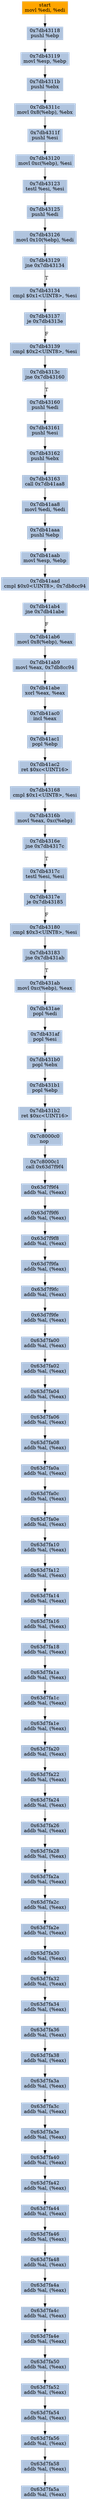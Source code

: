 digraph G {
node[shape=rectangle,style=filled,fillcolor=lightsteelblue,color=lightsteelblue]
bgcolor="transparent"
a0x7db43116movl_edi_edi[label="start\nmovl %edi, %edi",color="lightgrey",fillcolor="orange"];
a0x7db43118pushl_ebp[label="0x7db43118\npushl %ebp"];
a0x7db43119movl_esp_ebp[label="0x7db43119\nmovl %esp, %ebp"];
a0x7db4311bpushl_ebx[label="0x7db4311b\npushl %ebx"];
a0x7db4311cmovl_0x8ebp__ebx[label="0x7db4311c\nmovl 0x8(%ebp), %ebx"];
a0x7db4311fpushl_esi[label="0x7db4311f\npushl %esi"];
a0x7db43120movl_0xcebp__esi[label="0x7db43120\nmovl 0xc(%ebp), %esi"];
a0x7db43123testl_esi_esi[label="0x7db43123\ntestl %esi, %esi"];
a0x7db43125pushl_edi[label="0x7db43125\npushl %edi"];
a0x7db43126movl_0x10ebp__edi[label="0x7db43126\nmovl 0x10(%ebp), %edi"];
a0x7db43129jne_0x7db43134[label="0x7db43129\njne 0x7db43134"];
a0x7db43134cmpl_0x1UINT8_esi[label="0x7db43134\ncmpl $0x1<UINT8>, %esi"];
a0x7db43137je_0x7db4313e[label="0x7db43137\nje 0x7db4313e"];
a0x7db43139cmpl_0x2UINT8_esi[label="0x7db43139\ncmpl $0x2<UINT8>, %esi"];
a0x7db4313cjne_0x7db43160[label="0x7db4313c\njne 0x7db43160"];
a0x7db43160pushl_edi[label="0x7db43160\npushl %edi"];
a0x7db43161pushl_esi[label="0x7db43161\npushl %esi"];
a0x7db43162pushl_ebx[label="0x7db43162\npushl %ebx"];
a0x7db43163call_0x7db41aa8[label="0x7db43163\ncall 0x7db41aa8"];
a0x7db41aa8movl_edi_edi[label="0x7db41aa8\nmovl %edi, %edi"];
a0x7db41aaapushl_ebp[label="0x7db41aaa\npushl %ebp"];
a0x7db41aabmovl_esp_ebp[label="0x7db41aab\nmovl %esp, %ebp"];
a0x7db41aadcmpl_0x0UINT8_0x7db8cc94[label="0x7db41aad\ncmpl $0x0<UINT8>, 0x7db8cc94"];
a0x7db41ab4jne_0x7db41abe[label="0x7db41ab4\njne 0x7db41abe"];
a0x7db41ab6movl_0x8ebp__eax[label="0x7db41ab6\nmovl 0x8(%ebp), %eax"];
a0x7db41ab9movl_eax_0x7db8cc94[label="0x7db41ab9\nmovl %eax, 0x7db8cc94"];
a0x7db41abexorl_eax_eax[label="0x7db41abe\nxorl %eax, %eax"];
a0x7db41ac0incl_eax[label="0x7db41ac0\nincl %eax"];
a0x7db41ac1popl_ebp[label="0x7db41ac1\npopl %ebp"];
a0x7db41ac2ret_0xcUINT16[label="0x7db41ac2\nret $0xc<UINT16>"];
a0x7db43168cmpl_0x1UINT8_esi[label="0x7db43168\ncmpl $0x1<UINT8>, %esi"];
a0x7db4316bmovl_eax_0xcebp_[label="0x7db4316b\nmovl %eax, 0xc(%ebp)"];
a0x7db4316ejne_0x7db4317c[label="0x7db4316e\njne 0x7db4317c"];
a0x7db4317ctestl_esi_esi[label="0x7db4317c\ntestl %esi, %esi"];
a0x7db4317eje_0x7db43185[label="0x7db4317e\nje 0x7db43185"];
a0x7db43180cmpl_0x3UINT8_esi[label="0x7db43180\ncmpl $0x3<UINT8>, %esi"];
a0x7db43183jne_0x7db431ab[label="0x7db43183\njne 0x7db431ab"];
a0x7db431abmovl_0xcebp__eax[label="0x7db431ab\nmovl 0xc(%ebp), %eax"];
a0x7db431aepopl_edi[label="0x7db431ae\npopl %edi"];
a0x7db431afpopl_esi[label="0x7db431af\npopl %esi"];
a0x7db431b0popl_ebx[label="0x7db431b0\npopl %ebx"];
a0x7db431b1popl_ebp[label="0x7db431b1\npopl %ebp"];
a0x7db431b2ret_0xcUINT16[label="0x7db431b2\nret $0xc<UINT16>"];
a0x7c8000c0nop_[label="0x7c8000c0\nnop "];
a0x7c8000c1call_0x63d7f9f4[label="0x7c8000c1\ncall 0x63d7f9f4"];
a0x63d7f9f4addb_al_eax_[label="0x63d7f9f4\naddb %al, (%eax)"];
a0x63d7f9f6addb_al_eax_[label="0x63d7f9f6\naddb %al, (%eax)"];
a0x63d7f9f8addb_al_eax_[label="0x63d7f9f8\naddb %al, (%eax)"];
a0x63d7f9faaddb_al_eax_[label="0x63d7f9fa\naddb %al, (%eax)"];
a0x63d7f9fcaddb_al_eax_[label="0x63d7f9fc\naddb %al, (%eax)"];
a0x63d7f9feaddb_al_eax_[label="0x63d7f9fe\naddb %al, (%eax)"];
a0x63d7fa00addb_al_eax_[label="0x63d7fa00\naddb %al, (%eax)"];
a0x63d7fa02addb_al_eax_[label="0x63d7fa02\naddb %al, (%eax)"];
a0x63d7fa04addb_al_eax_[label="0x63d7fa04\naddb %al, (%eax)"];
a0x63d7fa06addb_al_eax_[label="0x63d7fa06\naddb %al, (%eax)"];
a0x63d7fa08addb_al_eax_[label="0x63d7fa08\naddb %al, (%eax)"];
a0x63d7fa0aaddb_al_eax_[label="0x63d7fa0a\naddb %al, (%eax)"];
a0x63d7fa0caddb_al_eax_[label="0x63d7fa0c\naddb %al, (%eax)"];
a0x63d7fa0eaddb_al_eax_[label="0x63d7fa0e\naddb %al, (%eax)"];
a0x63d7fa10addb_al_eax_[label="0x63d7fa10\naddb %al, (%eax)"];
a0x63d7fa12addb_al_eax_[label="0x63d7fa12\naddb %al, (%eax)"];
a0x63d7fa14addb_al_eax_[label="0x63d7fa14\naddb %al, (%eax)"];
a0x63d7fa16addb_al_eax_[label="0x63d7fa16\naddb %al, (%eax)"];
a0x63d7fa18addb_al_eax_[label="0x63d7fa18\naddb %al, (%eax)"];
a0x63d7fa1aaddb_al_eax_[label="0x63d7fa1a\naddb %al, (%eax)"];
a0x63d7fa1caddb_al_eax_[label="0x63d7fa1c\naddb %al, (%eax)"];
a0x63d7fa1eaddb_al_eax_[label="0x63d7fa1e\naddb %al, (%eax)"];
a0x63d7fa20addb_al_eax_[label="0x63d7fa20\naddb %al, (%eax)"];
a0x63d7fa22addb_al_eax_[label="0x63d7fa22\naddb %al, (%eax)"];
a0x63d7fa24addb_al_eax_[label="0x63d7fa24\naddb %al, (%eax)"];
a0x63d7fa26addb_al_eax_[label="0x63d7fa26\naddb %al, (%eax)"];
a0x63d7fa28addb_al_eax_[label="0x63d7fa28\naddb %al, (%eax)"];
a0x63d7fa2aaddb_al_eax_[label="0x63d7fa2a\naddb %al, (%eax)"];
a0x63d7fa2caddb_al_eax_[label="0x63d7fa2c\naddb %al, (%eax)"];
a0x63d7fa2eaddb_al_eax_[label="0x63d7fa2e\naddb %al, (%eax)"];
a0x63d7fa30addb_al_eax_[label="0x63d7fa30\naddb %al, (%eax)"];
a0x63d7fa32addb_al_eax_[label="0x63d7fa32\naddb %al, (%eax)"];
a0x63d7fa34addb_al_eax_[label="0x63d7fa34\naddb %al, (%eax)"];
a0x63d7fa36addb_al_eax_[label="0x63d7fa36\naddb %al, (%eax)"];
a0x63d7fa38addb_al_eax_[label="0x63d7fa38\naddb %al, (%eax)"];
a0x63d7fa3aaddb_al_eax_[label="0x63d7fa3a\naddb %al, (%eax)"];
a0x63d7fa3caddb_al_eax_[label="0x63d7fa3c\naddb %al, (%eax)"];
a0x63d7fa3eaddb_al_eax_[label="0x63d7fa3e\naddb %al, (%eax)"];
a0x63d7fa40addb_al_eax_[label="0x63d7fa40\naddb %al, (%eax)"];
a0x63d7fa42addb_al_eax_[label="0x63d7fa42\naddb %al, (%eax)"];
a0x63d7fa44addb_al_eax_[label="0x63d7fa44\naddb %al, (%eax)"];
a0x63d7fa46addb_al_eax_[label="0x63d7fa46\naddb %al, (%eax)"];
a0x63d7fa48addb_al_eax_[label="0x63d7fa48\naddb %al, (%eax)"];
a0x63d7fa4aaddb_al_eax_[label="0x63d7fa4a\naddb %al, (%eax)"];
a0x63d7fa4caddb_al_eax_[label="0x63d7fa4c\naddb %al, (%eax)"];
a0x63d7fa4eaddb_al_eax_[label="0x63d7fa4e\naddb %al, (%eax)"];
a0x63d7fa50addb_al_eax_[label="0x63d7fa50\naddb %al, (%eax)"];
a0x63d7fa52addb_al_eax_[label="0x63d7fa52\naddb %al, (%eax)"];
a0x63d7fa54addb_al_eax_[label="0x63d7fa54\naddb %al, (%eax)"];
a0x63d7fa56addb_al_eax_[label="0x63d7fa56\naddb %al, (%eax)"];
a0x63d7fa58addb_al_eax_[label="0x63d7fa58\naddb %al, (%eax)"];
a0x63d7fa5aaddb_al_eax_[label="0x63d7fa5a\naddb %al, (%eax)"];
a0x7db43116movl_edi_edi -> a0x7db43118pushl_ebp [color="#000000"];
a0x7db43118pushl_ebp -> a0x7db43119movl_esp_ebp [color="#000000"];
a0x7db43119movl_esp_ebp -> a0x7db4311bpushl_ebx [color="#000000"];
a0x7db4311bpushl_ebx -> a0x7db4311cmovl_0x8ebp__ebx [color="#000000"];
a0x7db4311cmovl_0x8ebp__ebx -> a0x7db4311fpushl_esi [color="#000000"];
a0x7db4311fpushl_esi -> a0x7db43120movl_0xcebp__esi [color="#000000"];
a0x7db43120movl_0xcebp__esi -> a0x7db43123testl_esi_esi [color="#000000"];
a0x7db43123testl_esi_esi -> a0x7db43125pushl_edi [color="#000000"];
a0x7db43125pushl_edi -> a0x7db43126movl_0x10ebp__edi [color="#000000"];
a0x7db43126movl_0x10ebp__edi -> a0x7db43129jne_0x7db43134 [color="#000000"];
a0x7db43129jne_0x7db43134 -> a0x7db43134cmpl_0x1UINT8_esi [color="#000000",label="T"];
a0x7db43134cmpl_0x1UINT8_esi -> a0x7db43137je_0x7db4313e [color="#000000"];
a0x7db43137je_0x7db4313e -> a0x7db43139cmpl_0x2UINT8_esi [color="#000000",label="F"];
a0x7db43139cmpl_0x2UINT8_esi -> a0x7db4313cjne_0x7db43160 [color="#000000"];
a0x7db4313cjne_0x7db43160 -> a0x7db43160pushl_edi [color="#000000",label="T"];
a0x7db43160pushl_edi -> a0x7db43161pushl_esi [color="#000000"];
a0x7db43161pushl_esi -> a0x7db43162pushl_ebx [color="#000000"];
a0x7db43162pushl_ebx -> a0x7db43163call_0x7db41aa8 [color="#000000"];
a0x7db43163call_0x7db41aa8 -> a0x7db41aa8movl_edi_edi [color="#000000"];
a0x7db41aa8movl_edi_edi -> a0x7db41aaapushl_ebp [color="#000000"];
a0x7db41aaapushl_ebp -> a0x7db41aabmovl_esp_ebp [color="#000000"];
a0x7db41aabmovl_esp_ebp -> a0x7db41aadcmpl_0x0UINT8_0x7db8cc94 [color="#000000"];
a0x7db41aadcmpl_0x0UINT8_0x7db8cc94 -> a0x7db41ab4jne_0x7db41abe [color="#000000"];
a0x7db41ab4jne_0x7db41abe -> a0x7db41ab6movl_0x8ebp__eax [color="#000000",label="F"];
a0x7db41ab6movl_0x8ebp__eax -> a0x7db41ab9movl_eax_0x7db8cc94 [color="#000000"];
a0x7db41ab9movl_eax_0x7db8cc94 -> a0x7db41abexorl_eax_eax [color="#000000"];
a0x7db41abexorl_eax_eax -> a0x7db41ac0incl_eax [color="#000000"];
a0x7db41ac0incl_eax -> a0x7db41ac1popl_ebp [color="#000000"];
a0x7db41ac1popl_ebp -> a0x7db41ac2ret_0xcUINT16 [color="#000000"];
a0x7db41ac2ret_0xcUINT16 -> a0x7db43168cmpl_0x1UINT8_esi [color="#000000"];
a0x7db43168cmpl_0x1UINT8_esi -> a0x7db4316bmovl_eax_0xcebp_ [color="#000000"];
a0x7db4316bmovl_eax_0xcebp_ -> a0x7db4316ejne_0x7db4317c [color="#000000"];
a0x7db4316ejne_0x7db4317c -> a0x7db4317ctestl_esi_esi [color="#000000",label="T"];
a0x7db4317ctestl_esi_esi -> a0x7db4317eje_0x7db43185 [color="#000000"];
a0x7db4317eje_0x7db43185 -> a0x7db43180cmpl_0x3UINT8_esi [color="#000000",label="F"];
a0x7db43180cmpl_0x3UINT8_esi -> a0x7db43183jne_0x7db431ab [color="#000000"];
a0x7db43183jne_0x7db431ab -> a0x7db431abmovl_0xcebp__eax [color="#000000",label="T"];
a0x7db431abmovl_0xcebp__eax -> a0x7db431aepopl_edi [color="#000000"];
a0x7db431aepopl_edi -> a0x7db431afpopl_esi [color="#000000"];
a0x7db431afpopl_esi -> a0x7db431b0popl_ebx [color="#000000"];
a0x7db431b0popl_ebx -> a0x7db431b1popl_ebp [color="#000000"];
a0x7db431b1popl_ebp -> a0x7db431b2ret_0xcUINT16 [color="#000000"];
a0x7db431b2ret_0xcUINT16 -> a0x7c8000c0nop_ [color="#000000"];
a0x7c8000c0nop_ -> a0x7c8000c1call_0x63d7f9f4 [color="#000000"];
a0x7c8000c1call_0x63d7f9f4 -> a0x63d7f9f4addb_al_eax_ [color="#000000"];
a0x63d7f9f4addb_al_eax_ -> a0x63d7f9f6addb_al_eax_ [color="#000000"];
a0x63d7f9f6addb_al_eax_ -> a0x63d7f9f8addb_al_eax_ [color="#000000"];
a0x63d7f9f8addb_al_eax_ -> a0x63d7f9faaddb_al_eax_ [color="#000000"];
a0x63d7f9faaddb_al_eax_ -> a0x63d7f9fcaddb_al_eax_ [color="#000000"];
a0x63d7f9fcaddb_al_eax_ -> a0x63d7f9feaddb_al_eax_ [color="#000000"];
a0x63d7f9feaddb_al_eax_ -> a0x63d7fa00addb_al_eax_ [color="#000000"];
a0x63d7fa00addb_al_eax_ -> a0x63d7fa02addb_al_eax_ [color="#000000"];
a0x63d7fa02addb_al_eax_ -> a0x63d7fa04addb_al_eax_ [color="#000000"];
a0x63d7fa04addb_al_eax_ -> a0x63d7fa06addb_al_eax_ [color="#000000"];
a0x63d7fa06addb_al_eax_ -> a0x63d7fa08addb_al_eax_ [color="#000000"];
a0x63d7fa08addb_al_eax_ -> a0x63d7fa0aaddb_al_eax_ [color="#000000"];
a0x63d7fa0aaddb_al_eax_ -> a0x63d7fa0caddb_al_eax_ [color="#000000"];
a0x63d7fa0caddb_al_eax_ -> a0x63d7fa0eaddb_al_eax_ [color="#000000"];
a0x63d7fa0eaddb_al_eax_ -> a0x63d7fa10addb_al_eax_ [color="#000000"];
a0x63d7fa10addb_al_eax_ -> a0x63d7fa12addb_al_eax_ [color="#000000"];
a0x63d7fa12addb_al_eax_ -> a0x63d7fa14addb_al_eax_ [color="#000000"];
a0x63d7fa14addb_al_eax_ -> a0x63d7fa16addb_al_eax_ [color="#000000"];
a0x63d7fa16addb_al_eax_ -> a0x63d7fa18addb_al_eax_ [color="#000000"];
a0x63d7fa18addb_al_eax_ -> a0x63d7fa1aaddb_al_eax_ [color="#000000"];
a0x63d7fa1aaddb_al_eax_ -> a0x63d7fa1caddb_al_eax_ [color="#000000"];
a0x63d7fa1caddb_al_eax_ -> a0x63d7fa1eaddb_al_eax_ [color="#000000"];
a0x63d7fa1eaddb_al_eax_ -> a0x63d7fa20addb_al_eax_ [color="#000000"];
a0x63d7fa20addb_al_eax_ -> a0x63d7fa22addb_al_eax_ [color="#000000"];
a0x63d7fa22addb_al_eax_ -> a0x63d7fa24addb_al_eax_ [color="#000000"];
a0x63d7fa24addb_al_eax_ -> a0x63d7fa26addb_al_eax_ [color="#000000"];
a0x63d7fa26addb_al_eax_ -> a0x63d7fa28addb_al_eax_ [color="#000000"];
a0x63d7fa28addb_al_eax_ -> a0x63d7fa2aaddb_al_eax_ [color="#000000"];
a0x63d7fa2aaddb_al_eax_ -> a0x63d7fa2caddb_al_eax_ [color="#000000"];
a0x63d7fa2caddb_al_eax_ -> a0x63d7fa2eaddb_al_eax_ [color="#000000"];
a0x63d7fa2eaddb_al_eax_ -> a0x63d7fa30addb_al_eax_ [color="#000000"];
a0x63d7fa30addb_al_eax_ -> a0x63d7fa32addb_al_eax_ [color="#000000"];
a0x63d7fa32addb_al_eax_ -> a0x63d7fa34addb_al_eax_ [color="#000000"];
a0x63d7fa34addb_al_eax_ -> a0x63d7fa36addb_al_eax_ [color="#000000"];
a0x63d7fa36addb_al_eax_ -> a0x63d7fa38addb_al_eax_ [color="#000000"];
a0x63d7fa38addb_al_eax_ -> a0x63d7fa3aaddb_al_eax_ [color="#000000"];
a0x63d7fa3aaddb_al_eax_ -> a0x63d7fa3caddb_al_eax_ [color="#000000"];
a0x63d7fa3caddb_al_eax_ -> a0x63d7fa3eaddb_al_eax_ [color="#000000"];
a0x63d7fa3eaddb_al_eax_ -> a0x63d7fa40addb_al_eax_ [color="#000000"];
a0x63d7fa40addb_al_eax_ -> a0x63d7fa42addb_al_eax_ [color="#000000"];
a0x63d7fa42addb_al_eax_ -> a0x63d7fa44addb_al_eax_ [color="#000000"];
a0x63d7fa44addb_al_eax_ -> a0x63d7fa46addb_al_eax_ [color="#000000"];
a0x63d7fa46addb_al_eax_ -> a0x63d7fa48addb_al_eax_ [color="#000000"];
a0x63d7fa48addb_al_eax_ -> a0x63d7fa4aaddb_al_eax_ [color="#000000"];
a0x63d7fa4aaddb_al_eax_ -> a0x63d7fa4caddb_al_eax_ [color="#000000"];
a0x63d7fa4caddb_al_eax_ -> a0x63d7fa4eaddb_al_eax_ [color="#000000"];
a0x63d7fa4eaddb_al_eax_ -> a0x63d7fa50addb_al_eax_ [color="#000000"];
a0x63d7fa50addb_al_eax_ -> a0x63d7fa52addb_al_eax_ [color="#000000"];
a0x63d7fa52addb_al_eax_ -> a0x63d7fa54addb_al_eax_ [color="#000000"];
a0x63d7fa54addb_al_eax_ -> a0x63d7fa56addb_al_eax_ [color="#000000"];
a0x63d7fa56addb_al_eax_ -> a0x63d7fa58addb_al_eax_ [color="#000000"];
a0x63d7fa58addb_al_eax_ -> a0x63d7fa5aaddb_al_eax_ [color="#000000"];
}
